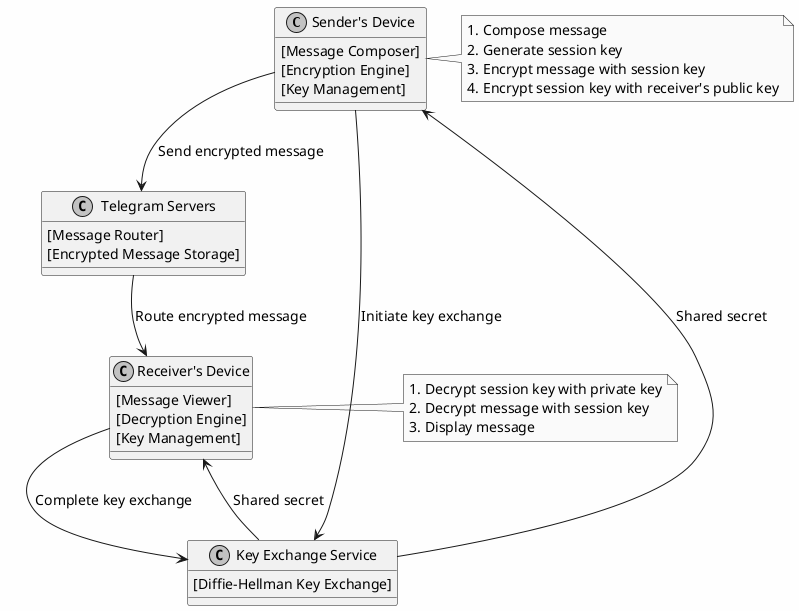 @startuml Telegram_End_To_End_Encryption
!define RECTANGLE class

skinparam backgroundColor #FEFEFE
skinparam handwritten false
skinparam monochrome true
skinparam packageStyle rectangle
skinparam defaultFontName Arial
skinparam defaultFontSize 14

RECTANGLE "Sender's Device" {
    [Message Composer]
    [Encryption Engine]
    [Key Management]
}

RECTANGLE "Receiver's Device" {
    [Message Viewer]
    [Decryption Engine]
    [Key Management]
}

RECTANGLE "Telegram Servers" {
    [Message Router]
    [Encrypted Message Storage]
}

RECTANGLE "Key Exchange Service" {
    [Diffie-Hellman Key Exchange]
}

"Sender's Device" --> "Key Exchange Service" : Initiate key exchange
"Receiver's Device" --> "Key Exchange Service" : Complete key exchange
"Key Exchange Service" --> "Sender's Device" : Shared secret
"Key Exchange Service" --> "Receiver's Device" : Shared secret

"Sender's Device" --> "Telegram Servers" : Send encrypted message
"Telegram Servers" --> "Receiver's Device" : Route encrypted message

note right of "Sender's Device"
  1. Compose message
  2. Generate session key
  3. Encrypt message with session key
  4. Encrypt session key with receiver's public key
end note

note left of "Receiver's Device"
  1. Decrypt session key with private key
  2. Decrypt message with session key
  3. Display message
end note

@enduml
